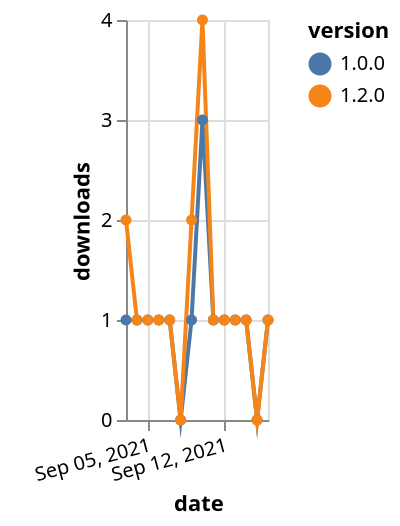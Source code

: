 {"$schema": "https://vega.github.io/schema/vega-lite/v5.json", "description": "A simple bar chart with embedded data.", "data": {"values": [{"date": "2021-09-03", "total": 202, "delta": 1, "version": "1.0.0"}, {"date": "2021-09-04", "total": 203, "delta": 1, "version": "1.0.0"}, {"date": "2021-09-05", "total": 204, "delta": 1, "version": "1.0.0"}, {"date": "2021-09-06", "total": 205, "delta": 1, "version": "1.0.0"}, {"date": "2021-09-07", "total": 206, "delta": 1, "version": "1.0.0"}, {"date": "2021-09-08", "total": 206, "delta": 0, "version": "1.0.0"}, {"date": "2021-09-09", "total": 207, "delta": 1, "version": "1.0.0"}, {"date": "2021-09-10", "total": 210, "delta": 3, "version": "1.0.0"}, {"date": "2021-09-11", "total": 211, "delta": 1, "version": "1.0.0"}, {"date": "2021-09-12", "total": 212, "delta": 1, "version": "1.0.0"}, {"date": "2021-09-13", "total": 213, "delta": 1, "version": "1.0.0"}, {"date": "2021-09-14", "total": 214, "delta": 1, "version": "1.0.0"}, {"date": "2021-09-15", "total": 214, "delta": 0, "version": "1.0.0"}, {"date": "2021-09-16", "total": 215, "delta": 1, "version": "1.0.0"}, {"date": "2021-09-03", "total": 124, "delta": 2, "version": "1.2.0"}, {"date": "2021-09-04", "total": 125, "delta": 1, "version": "1.2.0"}, {"date": "2021-09-05", "total": 126, "delta": 1, "version": "1.2.0"}, {"date": "2021-09-06", "total": 127, "delta": 1, "version": "1.2.0"}, {"date": "2021-09-07", "total": 128, "delta": 1, "version": "1.2.0"}, {"date": "2021-09-08", "total": 128, "delta": 0, "version": "1.2.0"}, {"date": "2021-09-09", "total": 130, "delta": 2, "version": "1.2.0"}, {"date": "2021-09-10", "total": 134, "delta": 4, "version": "1.2.0"}, {"date": "2021-09-11", "total": 135, "delta": 1, "version": "1.2.0"}, {"date": "2021-09-12", "total": 136, "delta": 1, "version": "1.2.0"}, {"date": "2021-09-13", "total": 137, "delta": 1, "version": "1.2.0"}, {"date": "2021-09-14", "total": 138, "delta": 1, "version": "1.2.0"}, {"date": "2021-09-15", "total": 138, "delta": 0, "version": "1.2.0"}, {"date": "2021-09-16", "total": 139, "delta": 1, "version": "1.2.0"}]}, "width": "container", "mark": {"type": "line", "point": {"filled": true}}, "encoding": {"x": {"field": "date", "type": "temporal", "timeUnit": "yearmonthdate", "title": "date", "axis": {"labelAngle": -15}}, "y": {"field": "delta", "type": "quantitative", "title": "downloads"}, "color": {"field": "version", "type": "nominal"}, "tooltip": {"field": "delta"}}}